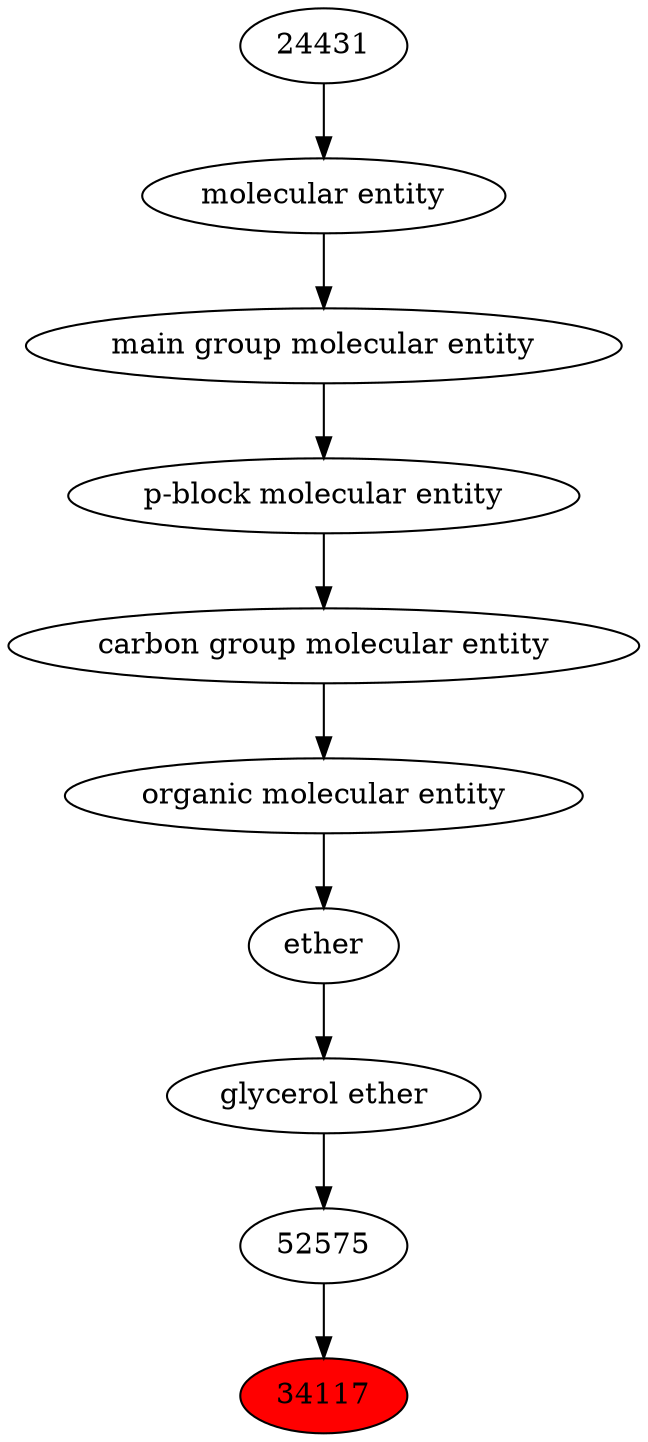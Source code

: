 digraph tree{ 
34117 [label="34117" fillcolor=red style=filled]
52575 -> 34117
52575 [label="52575"]
24353 -> 52575
24353 [label="glycerol ether"]
25698 -> 24353
25698 [label="ether"]
50860 -> 25698
50860 [label="organic molecular entity"]
33582 -> 50860
33582 [label="carbon group molecular entity"]
33675 -> 33582
33675 [label="p-block molecular entity"]
33579 -> 33675
33579 [label="main group molecular entity"]
23367 -> 33579
23367 [label="molecular entity"]
24431 -> 23367
24431 [label="24431"]
}